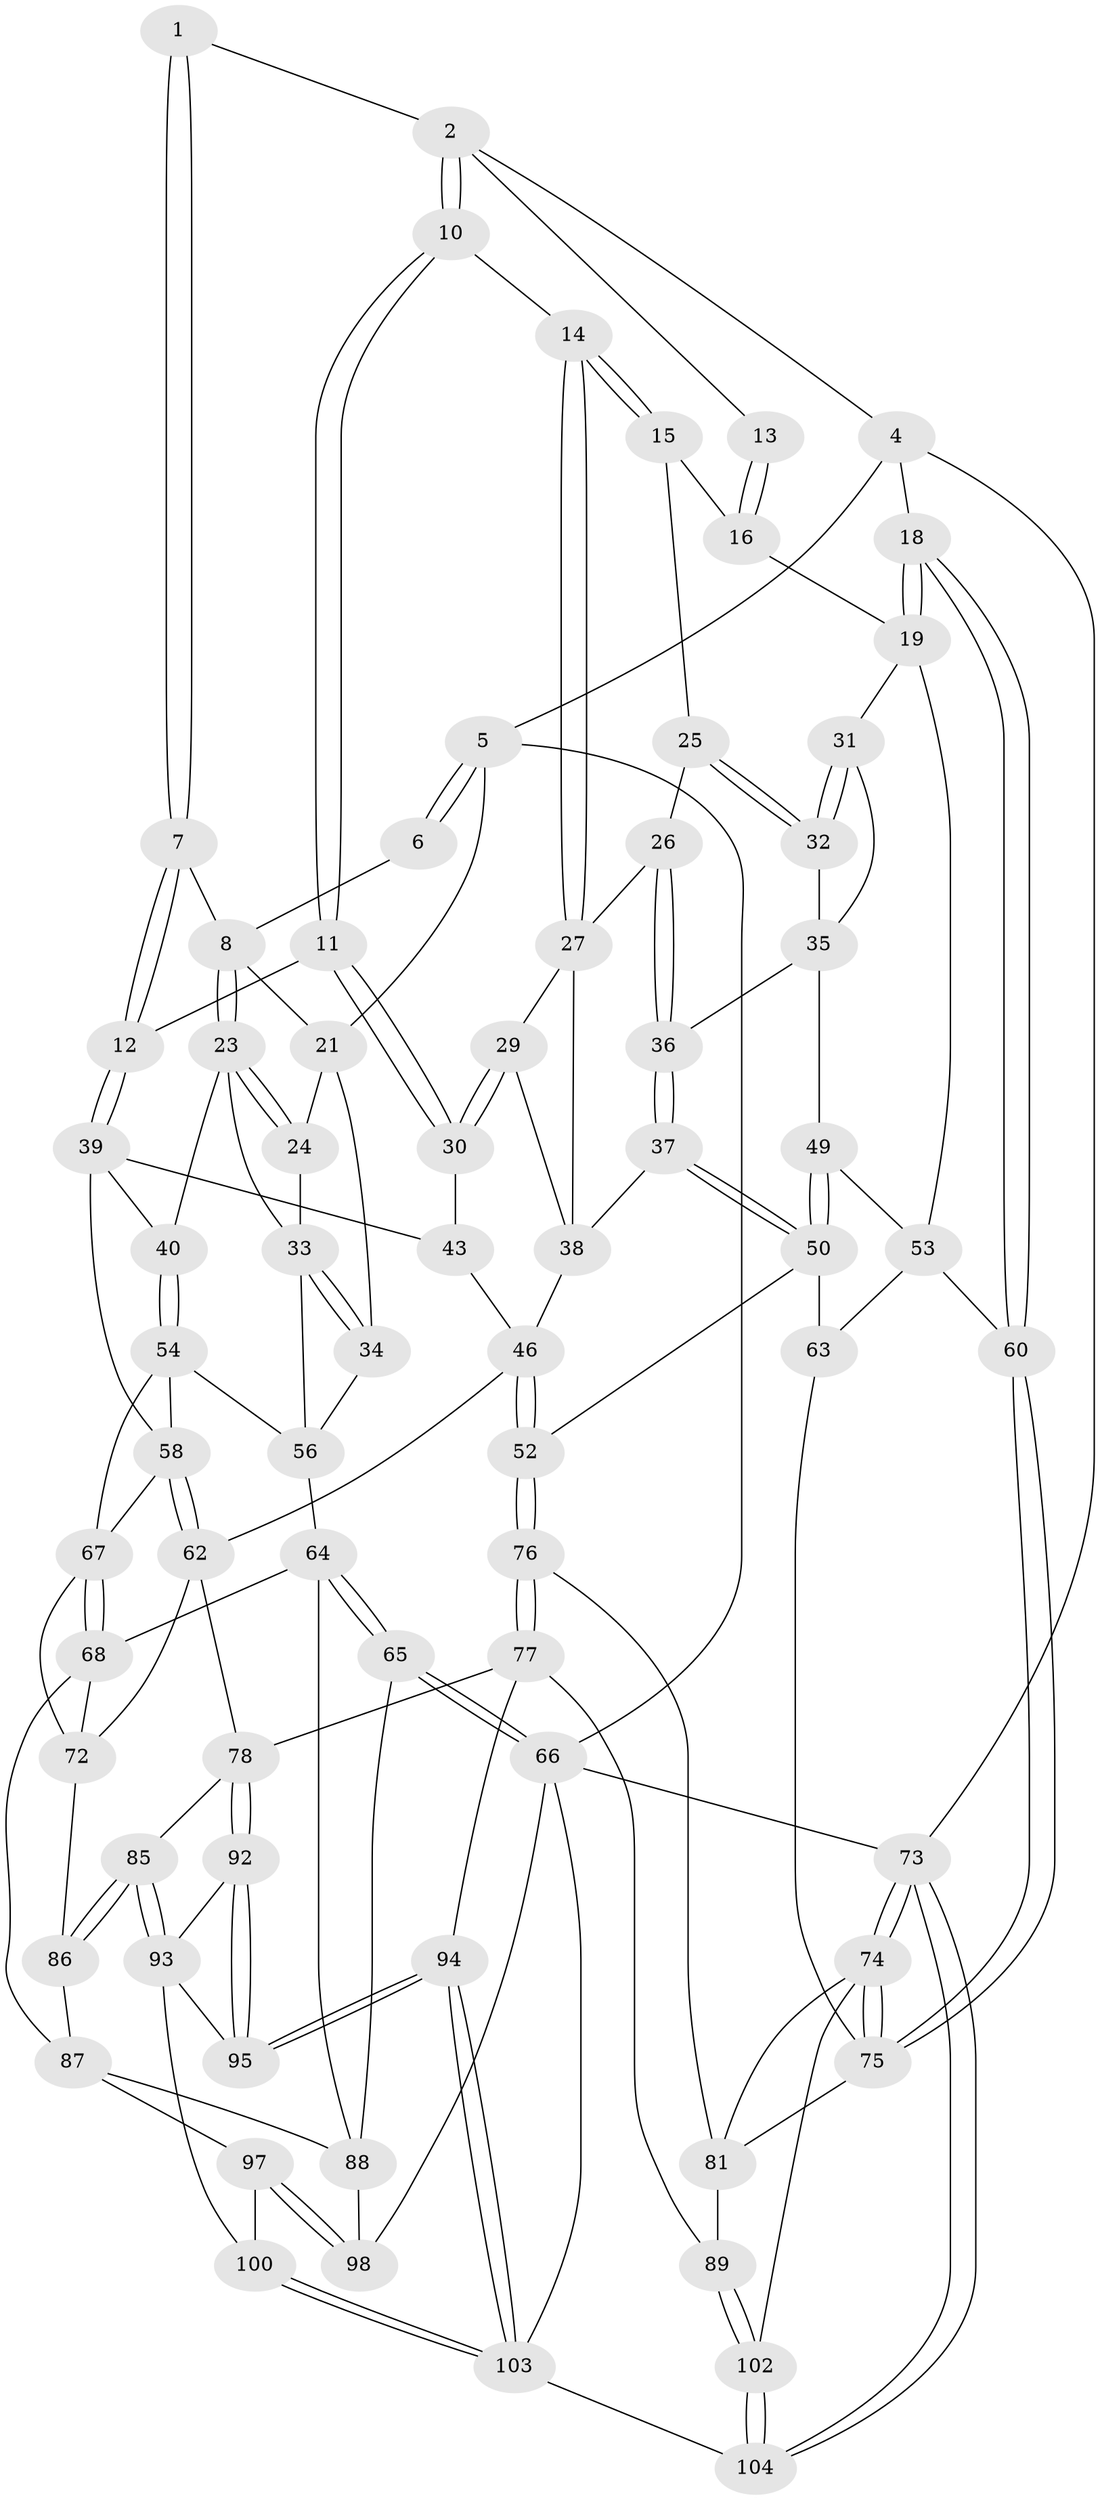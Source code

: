 // Generated by graph-tools (version 1.1) at 2025/24/03/03/25 07:24:38]
// undirected, 74 vertices, 171 edges
graph export_dot {
graph [start="1"]
  node [color=gray90,style=filled];
  1 [pos="+0.2846451399223809+0"];
  2 [pos="+0.5489173968073598+0",super="+3"];
  4 [pos="+1+0"];
  5 [pos="+0+0"];
  6 [pos="+0.04673311328275005+0"];
  7 [pos="+0.2754599829146804+0.06933711463815952"];
  8 [pos="+0.2367955181302643+0.12340638351627743",super="+9"];
  10 [pos="+0.595601786584644+0.05043257771016127"];
  11 [pos="+0.5610730178369125+0.127917553068109"];
  12 [pos="+0.4143928592880329+0.18513926904951578"];
  13 [pos="+1+0"];
  14 [pos="+0.7363135138115835+0.12860229951012386"];
  15 [pos="+0.8364394052333863+0.04520542392425373",super="+17"];
  16 [pos="+0.8987560802102703+0.17540390752077167"];
  18 [pos="+1+0.23914834555679484"];
  19 [pos="+1+0.2740420043107414",super="+20"];
  21 [pos="+0.0651486183717658+0.13097633888209073",super="+22"];
  23 [pos="+0.22708968342126165+0.15605702620146814",super="+41"];
  24 [pos="+0.06739440793960214+0.20140486696704518"];
  25 [pos="+0.8208514353116529+0.1935699131966092"];
  26 [pos="+0.817560872228412+0.1941266371130235"];
  27 [pos="+0.7440751113401756+0.17035650603588823",super="+28"];
  29 [pos="+0.6617587533194235+0.2554203111984999"];
  30 [pos="+0.5960072472814846+0.2326233173947079"];
  31 [pos="+0.9382655197200095+0.26800644291558445"];
  32 [pos="+0.9059391898396805+0.266211113448314"];
  33 [pos="+0.05519588098133837+0.22701741712132778",super="+42"];
  34 [pos="+0+0.15015265753462628"];
  35 [pos="+0.8276749812081221+0.28366157463811387",super="+48"];
  36 [pos="+0.821492153047341+0.28270531723018866"];
  37 [pos="+0.8008183226286218+0.28950363205701657"];
  38 [pos="+0.7663723172284834+0.2765522477643836",super="+45"];
  39 [pos="+0.42969914629696104+0.3147669662110702",super="+44"];
  40 [pos="+0.29508396661376673+0.32424381003990493"];
  43 [pos="+0.5950781817211582+0.2336331479501099"];
  46 [pos="+0.6793799011448249+0.4391918576364364",super="+47"];
  49 [pos="+0.8447982561011476+0.39393946044546285"];
  50 [pos="+0.7826380636040148+0.4359925405139976",super="+51"];
  52 [pos="+0.7268578508598682+0.4670275723008623"];
  53 [pos="+0.9388532052649098+0.3813659643780901",super="+61"];
  54 [pos="+0.27726934242484436+0.3829907211025849",super="+55"];
  56 [pos="+0.1134437482099595+0.32662167134866643",super="+57"];
  58 [pos="+0.4556351057691274+0.3597001290621926",super="+59"];
  60 [pos="+1+0.4286006288327917"];
  62 [pos="+0.5567808625955353+0.4482183835784317",super="+71"];
  63 [pos="+0.9091400327360755+0.5203431441239479"];
  64 [pos="+0+0.540216427209469",super="+69"];
  65 [pos="+0+1"];
  66 [pos="+0+1",super="+106"];
  67 [pos="+0.2174032113609444+0.5339282862845391",super="+70"];
  68 [pos="+0.21377180032512932+0.5397621799076588",super="+84"];
  72 [pos="+0.41430881093897615+0.5526515078102653",super="+83"];
  73 [pos="+1+1"];
  74 [pos="+1+1",super="+101"];
  75 [pos="+1+0.6431184089610551",super="+80"];
  76 [pos="+0.7278552931208754+0.599665156770647"];
  77 [pos="+0.6314070145004325+0.6651218600997947",super="+90"];
  78 [pos="+0.5695916703476475+0.6606878386980096",super="+79"];
  81 [pos="+0.9439944408595787+0.6687916812557645",super="+82"];
  85 [pos="+0.39627694804252045+0.7095345824142146"];
  86 [pos="+0.37663974332082845+0.6933395683675984"];
  87 [pos="+0.23419008855172238+0.709521990071973",super="+91"];
  88 [pos="+0.10431253592376023+0.6759896144860396",super="+96"];
  89 [pos="+0.7320745505680232+0.8357466601211145"];
  92 [pos="+0.5409232101533735+0.816513961958856"];
  93 [pos="+0.4001572170658267+0.7262025069739434",super="+99"];
  94 [pos="+0.5800582773812664+0.8803491926363031"];
  95 [pos="+0.547955482392487+0.8372096337364106"];
  97 [pos="+0.22532241428591043+0.8576975069355084"];
  98 [pos="+0.20470139630362127+0.8657452347927537"];
  100 [pos="+0.3516859508681161+0.8792288408074768"];
  102 [pos="+0.7926605537988117+0.872011121049368"];
  103 [pos="+0.48796807626016125+1",super="+105"];
  104 [pos="+0.8677878010974605+1"];
  1 -- 2;
  1 -- 7;
  1 -- 7;
  2 -- 10;
  2 -- 10;
  2 -- 4;
  2 -- 13;
  4 -- 5;
  4 -- 18;
  4 -- 73;
  5 -- 6;
  5 -- 6;
  5 -- 66;
  5 -- 21;
  6 -- 8;
  7 -- 8;
  7 -- 12;
  7 -- 12;
  8 -- 23;
  8 -- 23;
  8 -- 21;
  10 -- 11;
  10 -- 11;
  10 -- 14;
  11 -- 12;
  11 -- 30;
  11 -- 30;
  12 -- 39;
  12 -- 39;
  13 -- 16;
  13 -- 16;
  14 -- 15;
  14 -- 15;
  14 -- 27;
  14 -- 27;
  15 -- 16;
  15 -- 25;
  16 -- 19;
  18 -- 19;
  18 -- 19;
  18 -- 60;
  18 -- 60;
  19 -- 53;
  19 -- 31;
  21 -- 24;
  21 -- 34;
  23 -- 24;
  23 -- 24;
  23 -- 40;
  23 -- 33;
  24 -- 33;
  25 -- 26;
  25 -- 32;
  25 -- 32;
  26 -- 27;
  26 -- 36;
  26 -- 36;
  27 -- 29;
  27 -- 38;
  29 -- 30;
  29 -- 30;
  29 -- 38;
  30 -- 43;
  31 -- 32;
  31 -- 32;
  31 -- 35;
  32 -- 35;
  33 -- 34;
  33 -- 34;
  33 -- 56;
  34 -- 56;
  35 -- 36;
  35 -- 49;
  36 -- 37;
  36 -- 37;
  37 -- 38;
  37 -- 50;
  37 -- 50;
  38 -- 46;
  39 -- 40;
  39 -- 58;
  39 -- 43;
  40 -- 54;
  40 -- 54;
  43 -- 46;
  46 -- 52;
  46 -- 52;
  46 -- 62;
  49 -- 50;
  49 -- 50;
  49 -- 53;
  50 -- 52;
  50 -- 63;
  52 -- 76;
  52 -- 76;
  53 -- 60;
  53 -- 63;
  54 -- 56;
  54 -- 67;
  54 -- 58;
  56 -- 64;
  58 -- 62;
  58 -- 62;
  58 -- 67;
  60 -- 75;
  60 -- 75;
  62 -- 72;
  62 -- 78;
  63 -- 75;
  64 -- 65;
  64 -- 65;
  64 -- 88;
  64 -- 68;
  65 -- 66;
  65 -- 66;
  65 -- 88;
  66 -- 73;
  66 -- 98;
  66 -- 103;
  67 -- 68;
  67 -- 68;
  67 -- 72;
  68 -- 72;
  68 -- 87;
  72 -- 86;
  73 -- 74;
  73 -- 74;
  73 -- 104;
  73 -- 104;
  74 -- 75;
  74 -- 75;
  74 -- 81;
  74 -- 102;
  75 -- 81;
  76 -- 77;
  76 -- 77;
  76 -- 81;
  77 -- 78;
  77 -- 89;
  77 -- 94;
  78 -- 92;
  78 -- 92;
  78 -- 85;
  81 -- 89;
  85 -- 86;
  85 -- 86;
  85 -- 93;
  85 -- 93;
  86 -- 87;
  87 -- 88;
  87 -- 97;
  88 -- 98;
  89 -- 102;
  89 -- 102;
  92 -- 93;
  92 -- 95;
  92 -- 95;
  93 -- 100;
  93 -- 95;
  94 -- 95;
  94 -- 95;
  94 -- 103;
  94 -- 103;
  97 -- 98;
  97 -- 98;
  97 -- 100;
  100 -- 103;
  100 -- 103;
  102 -- 104;
  102 -- 104;
  103 -- 104;
}
